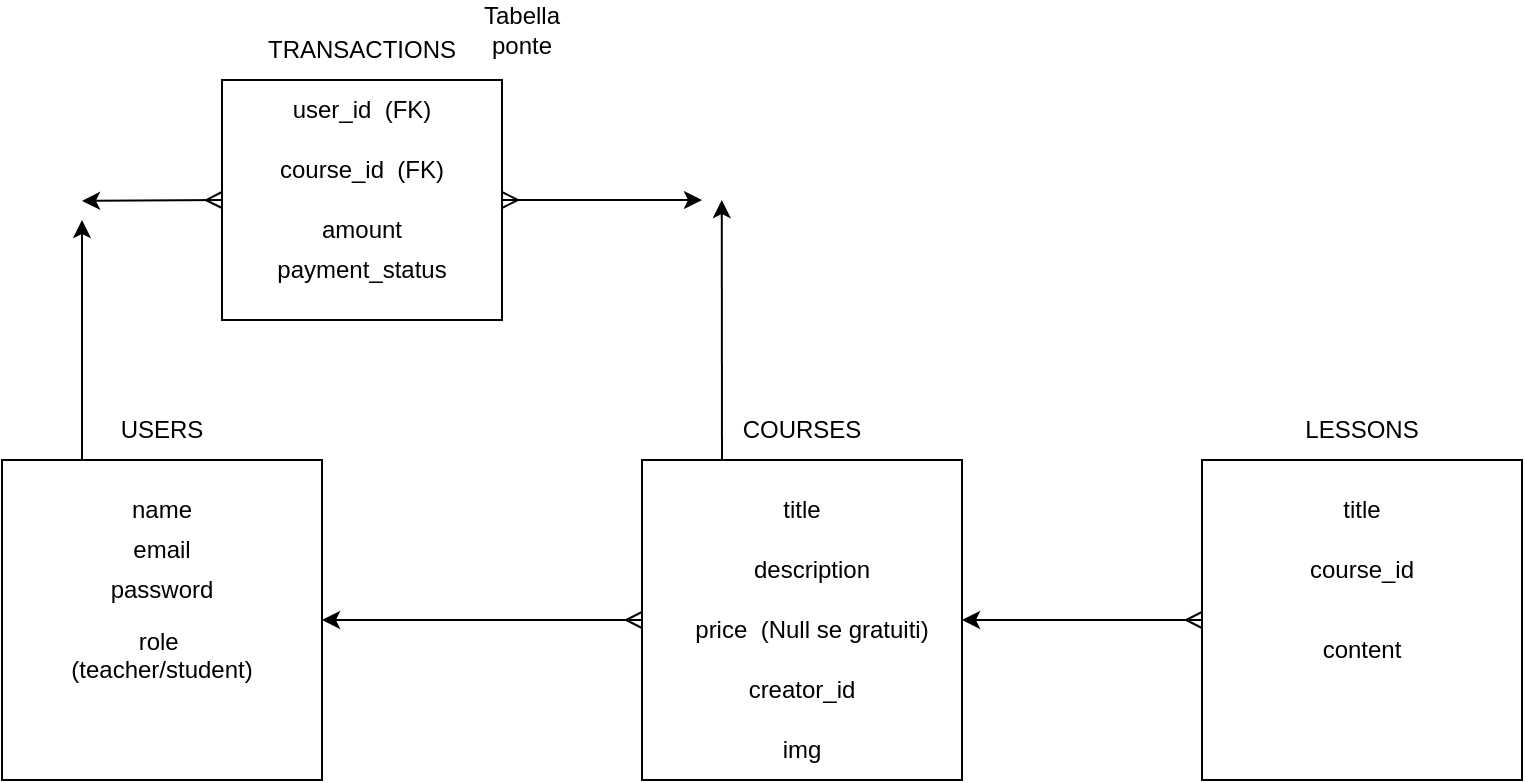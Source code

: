 <mxfile>
    <diagram id="5wbS336-eVR_uRPlIbt8" name="Pagina-1">
        <mxGraphModel dx="730" dy="391" grid="1" gridSize="10" guides="1" tooltips="1" connect="1" arrows="1" fold="1" page="1" pageScale="1" pageWidth="827" pageHeight="1169" math="0" shadow="0">
            <root>
                <mxCell id="0"/>
                <mxCell id="1" parent="0"/>
                <mxCell id="35" style="edgeStyle=none;html=1;exitX=0;exitY=0.5;exitDx=0;exitDy=0;startArrow=ERmany;startFill=0;rounded=1;" parent="1" source="3" edge="1">
                    <mxGeometry relative="1" as="geometry">
                        <mxPoint x="60" y="110.471" as="targetPoint"/>
                    </mxGeometry>
                </mxCell>
                <mxCell id="36" style="edgeStyle=none;html=1;exitX=1;exitY=0.5;exitDx=0;exitDy=0;startArrow=ERmany;startFill=0;" parent="1" source="3" edge="1">
                    <mxGeometry relative="1" as="geometry">
                        <mxPoint x="370" y="110" as="targetPoint"/>
                    </mxGeometry>
                </mxCell>
                <mxCell id="3" value="" style="whiteSpace=wrap;html=1;" parent="1" vertex="1">
                    <mxGeometry x="130" y="50" width="140" height="120" as="geometry"/>
                </mxCell>
                <mxCell id="2" value="TRANSACTIONS&lt;br&gt;" style="text;align=center;html=1;verticalAlign=middle;whiteSpace=wrap;rounded=0;glass=0;shadow=0;" parent="1" vertex="1">
                    <mxGeometry x="170" y="20" width="60" height="30" as="geometry"/>
                </mxCell>
                <mxCell id="4" value="user_id&amp;nbsp; (FK)" style="text;strokeColor=none;align=center;fillColor=none;html=1;verticalAlign=middle;whiteSpace=wrap;rounded=0;" parent="1" vertex="1">
                    <mxGeometry x="120" y="50" width="160" height="30" as="geometry"/>
                </mxCell>
                <mxCell id="5" value="course_id&amp;nbsp; (FK)" style="text;strokeColor=none;align=center;fillColor=none;html=1;verticalAlign=middle;whiteSpace=wrap;rounded=0;" parent="1" vertex="1">
                    <mxGeometry x="140" y="80" width="120" height="30" as="geometry"/>
                </mxCell>
                <mxCell id="6" value="amount&lt;br&gt;" style="text;strokeColor=none;align=center;fillColor=none;html=1;verticalAlign=middle;whiteSpace=wrap;rounded=0;shadow=0;glass=0;" parent="1" vertex="1">
                    <mxGeometry x="170" y="110" width="60" height="30" as="geometry"/>
                </mxCell>
                <mxCell id="7" value="payment_status" style="text;strokeColor=none;align=center;fillColor=none;html=1;verticalAlign=middle;whiteSpace=wrap;rounded=0;shadow=0;glass=0;" parent="1" vertex="1">
                    <mxGeometry x="170" y="130" width="60" height="30" as="geometry"/>
                </mxCell>
                <mxCell id="9" value="USERS" style="text;strokeColor=none;align=center;fillColor=none;html=1;verticalAlign=middle;whiteSpace=wrap;rounded=0;shadow=0;glass=0;" parent="1" vertex="1">
                    <mxGeometry x="70" y="210" width="60" height="30" as="geometry"/>
                </mxCell>
                <mxCell id="34" style="edgeStyle=none;html=1;exitX=0.25;exitY=0;exitDx=0;exitDy=0;startArrow=none;startFill=0;" parent="1" source="10" edge="1">
                    <mxGeometry relative="1" as="geometry">
                        <mxPoint x="60" y="120" as="targetPoint"/>
                    </mxGeometry>
                </mxCell>
                <mxCell id="10" value="" style="whiteSpace=wrap;html=1;rounded=0;shadow=0;glass=0;fillColor=none;" parent="1" vertex="1">
                    <mxGeometry x="20" y="240" width="160" height="160" as="geometry"/>
                </mxCell>
                <mxCell id="11" value="name&lt;br&gt;" style="text;strokeColor=none;align=center;fillColor=none;html=1;verticalAlign=middle;whiteSpace=wrap;rounded=0;shadow=0;glass=0;" parent="1" vertex="1">
                    <mxGeometry x="70" y="250" width="60" height="30" as="geometry"/>
                </mxCell>
                <mxCell id="12" value="email" style="text;strokeColor=none;align=center;fillColor=none;html=1;verticalAlign=middle;whiteSpace=wrap;rounded=0;shadow=0;glass=0;" parent="1" vertex="1">
                    <mxGeometry x="70" y="270" width="60" height="30" as="geometry"/>
                </mxCell>
                <mxCell id="13" value="password" style="text;strokeColor=none;align=center;fillColor=none;html=1;verticalAlign=middle;whiteSpace=wrap;rounded=0;shadow=0;glass=0;" parent="1" vertex="1">
                    <mxGeometry x="70" y="290" width="60" height="30" as="geometry"/>
                </mxCell>
                <mxCell id="14" value="role&amp;nbsp; (teacher/student)&lt;br&gt;&lt;span style=&quot;white-space: pre;&quot;&gt;&#9;&lt;/span&gt;&lt;span style=&quot;white-space: pre;&quot;&gt;&#9;&lt;/span&gt;&lt;span style=&quot;white-space: pre;&quot;&gt;&#9;&lt;/span&gt;" style="text;strokeColor=none;align=center;fillColor=none;html=1;verticalAlign=middle;whiteSpace=wrap;rounded=0;shadow=0;glass=0;" parent="1" vertex="1">
                    <mxGeometry x="70" y="330" width="60" height="30" as="geometry"/>
                </mxCell>
                <mxCell id="18" value="COURSES" style="text;strokeColor=none;align=center;fillColor=none;html=1;verticalAlign=middle;whiteSpace=wrap;rounded=0;shadow=0;glass=0;" parent="1" vertex="1">
                    <mxGeometry x="390" y="210" width="60" height="30" as="geometry"/>
                </mxCell>
                <mxCell id="37" style="edgeStyle=none;html=1;exitX=0.25;exitY=0;exitDx=0;exitDy=0;startArrow=none;startFill=0;" parent="1" source="19" edge="1">
                    <mxGeometry relative="1" as="geometry">
                        <mxPoint x="379.882" y="110" as="targetPoint"/>
                    </mxGeometry>
                </mxCell>
                <mxCell id="38" style="edgeStyle=none;html=1;exitX=0;exitY=0.5;exitDx=0;exitDy=0;entryX=1;entryY=0.5;entryDx=0;entryDy=0;startArrow=ERmany;startFill=0;" parent="1" source="19" target="10" edge="1">
                    <mxGeometry relative="1" as="geometry"/>
                </mxCell>
                <mxCell id="19" value="" style="whiteSpace=wrap;html=1;rounded=0;shadow=0;glass=0;fillColor=none;" parent="1" vertex="1">
                    <mxGeometry x="340" y="240" width="160" height="160" as="geometry"/>
                </mxCell>
                <mxCell id="20" value="title" style="text;strokeColor=none;align=center;fillColor=none;html=1;verticalAlign=middle;whiteSpace=wrap;rounded=0;shadow=0;glass=0;" parent="1" vertex="1">
                    <mxGeometry x="390" y="250" width="60" height="30" as="geometry"/>
                </mxCell>
                <mxCell id="21" value="description" style="text;strokeColor=none;align=center;fillColor=none;html=1;verticalAlign=middle;whiteSpace=wrap;rounded=0;shadow=0;glass=0;" parent="1" vertex="1">
                    <mxGeometry x="395" y="280" width="60" height="30" as="geometry"/>
                </mxCell>
                <mxCell id="22" value="price&amp;nbsp; (Null se gratuiti)" style="text;strokeColor=none;align=center;fillColor=none;html=1;verticalAlign=middle;whiteSpace=wrap;rounded=0;shadow=0;glass=0;" parent="1" vertex="1">
                    <mxGeometry x="360" y="310" width="130" height="30" as="geometry"/>
                </mxCell>
                <mxCell id="23" value="creator_id" style="text;strokeColor=none;align=center;fillColor=none;html=1;verticalAlign=middle;whiteSpace=wrap;rounded=0;shadow=0;glass=0;" parent="1" vertex="1">
                    <mxGeometry x="390" y="340" width="60" height="30" as="geometry"/>
                </mxCell>
                <mxCell id="24" value="LESSONS" style="text;strokeColor=none;align=center;fillColor=none;html=1;verticalAlign=middle;whiteSpace=wrap;rounded=0;shadow=0;glass=0;" parent="1" vertex="1">
                    <mxGeometry x="670" y="210" width="60" height="30" as="geometry"/>
                </mxCell>
                <mxCell id="46" style="edgeStyle=none;html=1;exitX=0;exitY=0.5;exitDx=0;exitDy=0;entryX=1;entryY=0.5;entryDx=0;entryDy=0;startArrow=ERmany;startFill=0;" parent="1" source="25" target="19" edge="1">
                    <mxGeometry relative="1" as="geometry"/>
                </mxCell>
                <mxCell id="25" value="" style="whiteSpace=wrap;html=1;rounded=0;shadow=0;glass=0;fillColor=none;" parent="1" vertex="1">
                    <mxGeometry x="620" y="240" width="160" height="160" as="geometry"/>
                </mxCell>
                <mxCell id="26" value="course_id" style="text;strokeColor=none;align=center;fillColor=none;html=1;verticalAlign=middle;whiteSpace=wrap;rounded=0;shadow=0;glass=0;" parent="1" vertex="1">
                    <mxGeometry x="670" y="280" width="60" height="30" as="geometry"/>
                </mxCell>
                <mxCell id="27" value="title" style="text;strokeColor=none;align=center;fillColor=none;html=1;verticalAlign=middle;whiteSpace=wrap;rounded=0;shadow=0;glass=0;" parent="1" vertex="1">
                    <mxGeometry x="670" y="250" width="60" height="30" as="geometry"/>
                </mxCell>
                <mxCell id="28" value="content" style="text;strokeColor=none;align=center;fillColor=none;html=1;verticalAlign=middle;whiteSpace=wrap;rounded=0;shadow=0;glass=0;" parent="1" vertex="1">
                    <mxGeometry x="670" y="320" width="60" height="30" as="geometry"/>
                </mxCell>
                <mxCell id="47" value="img" style="text;strokeColor=none;align=center;fillColor=none;html=1;verticalAlign=middle;whiteSpace=wrap;rounded=0;shadow=0;glass=0;" parent="1" vertex="1">
                    <mxGeometry x="390" y="370" width="60" height="30" as="geometry"/>
                </mxCell>
                <mxCell id="50" value="Tabella ponte&lt;br&gt;" style="text;strokeColor=none;align=center;fillColor=none;html=1;verticalAlign=middle;whiteSpace=wrap;rounded=0;shadow=0;glass=0;" parent="1" vertex="1">
                    <mxGeometry x="250" y="10" width="60" height="30" as="geometry"/>
                </mxCell>
            </root>
        </mxGraphModel>
    </diagram>
</mxfile>